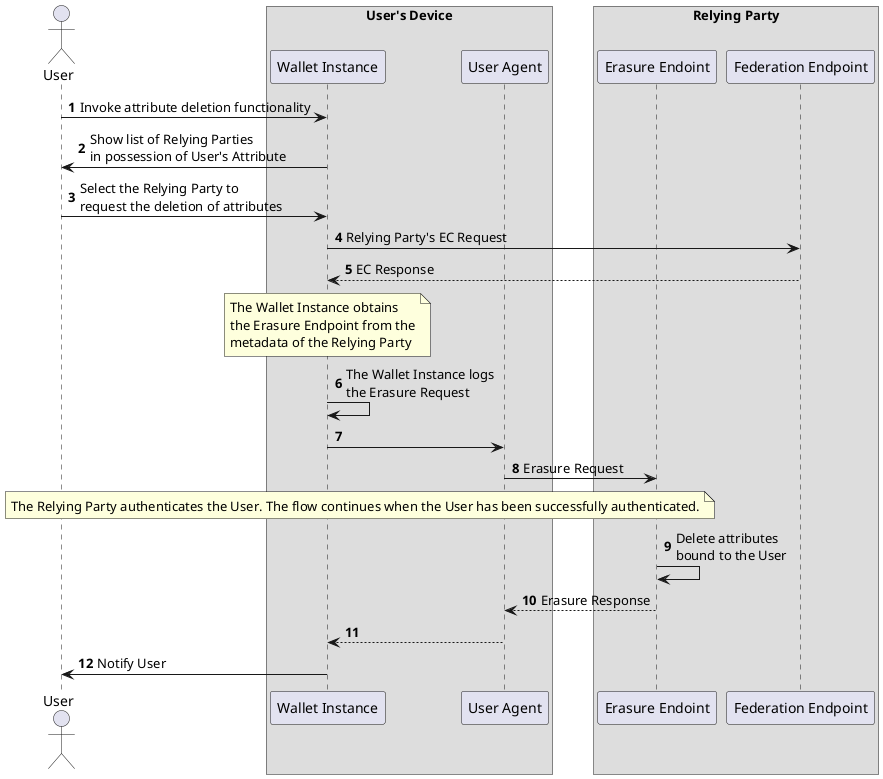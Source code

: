 @startuml Deletion of User's Attributes
autonumber
actor "User" as user

box User's Device
participant "Wallet Instance" as app 
participant "User Agent" as ua
end box

box Relying Party
participant "Erasure Endoint" as eept
participant "Federation Endpoint" as fept
end box

  user -> app: Invoke attribute deletion functionality
  app -> user: Show list of Relying Parties \nin possession of User's Attribute
  user -> app: Select the Relying Party to \nrequest the deletion of attributes
  app -> fept: Relying Party's EC Request
  fept --> app: EC Response

  note over app
    The Wallet Instance obtains
    the Erasure Endpoint from the
    metadata of the Relying Party
  end note

  app -> app: The Wallet Instance logs \nthe Erasure Request
  app -> ua:
  ua -> eept: Erasure Request
  
  note over user, eept
    The Relying Party authenticates the User. The flow continues when the User has been successfully authenticated.
  end note

  eept -> eept: Delete attributes \nbound to the User
  eept --> ua: Erasure Response

  ua --> app:
  app -> user: Notify User
@enduml